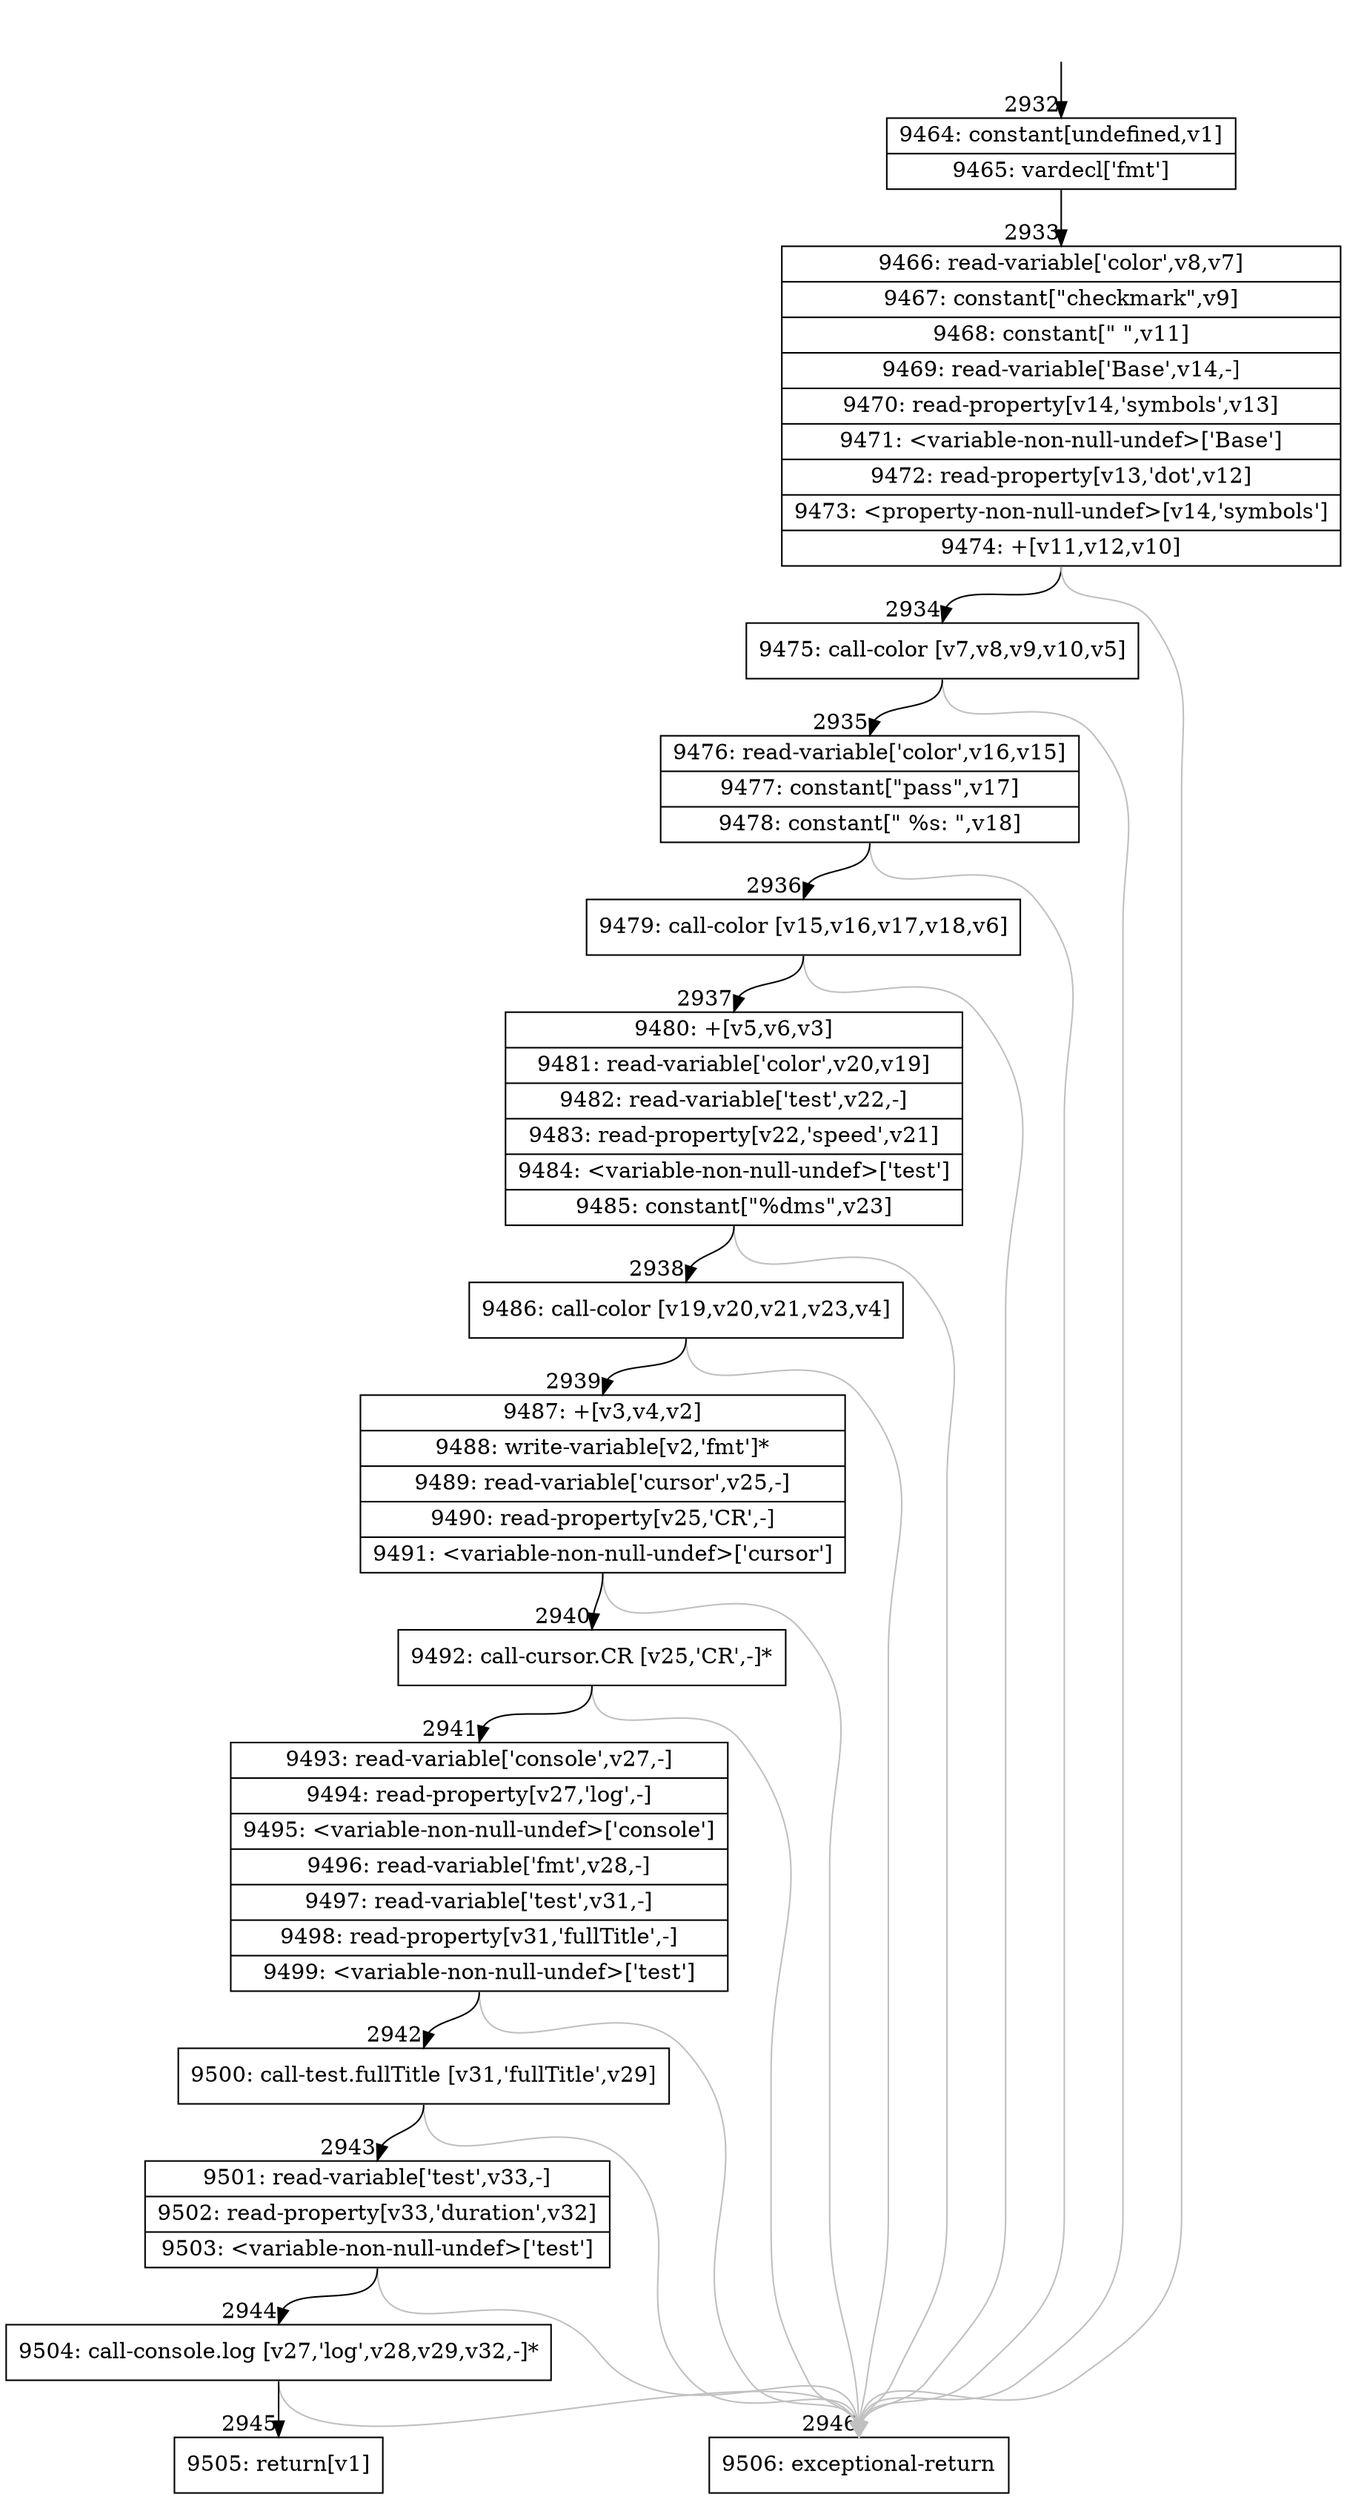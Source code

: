 digraph {
rankdir="TD"
BB_entry260[shape=none,label=""];
BB_entry260 -> BB2932 [tailport=s, headport=n, headlabel="    2932"]
BB2932 [shape=record label="{9464: constant[undefined,v1]|9465: vardecl['fmt']}" ] 
BB2932 -> BB2933 [tailport=s, headport=n, headlabel="      2933"]
BB2933 [shape=record label="{9466: read-variable['color',v8,v7]|9467: constant[\"checkmark\",v9]|9468: constant[\"  \",v11]|9469: read-variable['Base',v14,-]|9470: read-property[v14,'symbols',v13]|9471: \<variable-non-null-undef\>['Base']|9472: read-property[v13,'dot',v12]|9473: \<property-non-null-undef\>[v14,'symbols']|9474: +[v11,v12,v10]}" ] 
BB2933 -> BB2934 [tailport=s, headport=n, headlabel="      2934"]
BB2933 -> BB2946 [tailport=s, headport=n, color=gray, headlabel="      2946"]
BB2934 [shape=record label="{9475: call-color [v7,v8,v9,v10,v5]}" ] 
BB2934 -> BB2935 [tailport=s, headport=n, headlabel="      2935"]
BB2934 -> BB2946 [tailport=s, headport=n, color=gray]
BB2935 [shape=record label="{9476: read-variable['color',v16,v15]|9477: constant[\"pass\",v17]|9478: constant[\" %s: \",v18]}" ] 
BB2935 -> BB2936 [tailport=s, headport=n, headlabel="      2936"]
BB2935 -> BB2946 [tailport=s, headport=n, color=gray]
BB2936 [shape=record label="{9479: call-color [v15,v16,v17,v18,v6]}" ] 
BB2936 -> BB2937 [tailport=s, headport=n, headlabel="      2937"]
BB2936 -> BB2946 [tailport=s, headport=n, color=gray]
BB2937 [shape=record label="{9480: +[v5,v6,v3]|9481: read-variable['color',v20,v19]|9482: read-variable['test',v22,-]|9483: read-property[v22,'speed',v21]|9484: \<variable-non-null-undef\>['test']|9485: constant[\"%dms\",v23]}" ] 
BB2937 -> BB2938 [tailport=s, headport=n, headlabel="      2938"]
BB2937 -> BB2946 [tailport=s, headport=n, color=gray]
BB2938 [shape=record label="{9486: call-color [v19,v20,v21,v23,v4]}" ] 
BB2938 -> BB2939 [tailport=s, headport=n, headlabel="      2939"]
BB2938 -> BB2946 [tailport=s, headport=n, color=gray]
BB2939 [shape=record label="{9487: +[v3,v4,v2]|9488: write-variable[v2,'fmt']*|9489: read-variable['cursor',v25,-]|9490: read-property[v25,'CR',-]|9491: \<variable-non-null-undef\>['cursor']}" ] 
BB2939 -> BB2940 [tailport=s, headport=n, headlabel="      2940"]
BB2939 -> BB2946 [tailport=s, headport=n, color=gray]
BB2940 [shape=record label="{9492: call-cursor.CR [v25,'CR',-]*}" ] 
BB2940 -> BB2941 [tailport=s, headport=n, headlabel="      2941"]
BB2940 -> BB2946 [tailport=s, headport=n, color=gray]
BB2941 [shape=record label="{9493: read-variable['console',v27,-]|9494: read-property[v27,'log',-]|9495: \<variable-non-null-undef\>['console']|9496: read-variable['fmt',v28,-]|9497: read-variable['test',v31,-]|9498: read-property[v31,'fullTitle',-]|9499: \<variable-non-null-undef\>['test']}" ] 
BB2941 -> BB2942 [tailport=s, headport=n, headlabel="      2942"]
BB2941 -> BB2946 [tailport=s, headport=n, color=gray]
BB2942 [shape=record label="{9500: call-test.fullTitle [v31,'fullTitle',v29]}" ] 
BB2942 -> BB2943 [tailport=s, headport=n, headlabel="      2943"]
BB2942 -> BB2946 [tailport=s, headport=n, color=gray]
BB2943 [shape=record label="{9501: read-variable['test',v33,-]|9502: read-property[v33,'duration',v32]|9503: \<variable-non-null-undef\>['test']}" ] 
BB2943 -> BB2944 [tailport=s, headport=n, headlabel="      2944"]
BB2943 -> BB2946 [tailport=s, headport=n, color=gray]
BB2944 [shape=record label="{9504: call-console.log [v27,'log',v28,v29,v32,-]*}" ] 
BB2944 -> BB2945 [tailport=s, headport=n, headlabel="      2945"]
BB2944 -> BB2946 [tailport=s, headport=n, color=gray]
BB2945 [shape=record label="{9505: return[v1]}" ] 
BB2946 [shape=record label="{9506: exceptional-return}" ] 
//#$~ 3429
}
